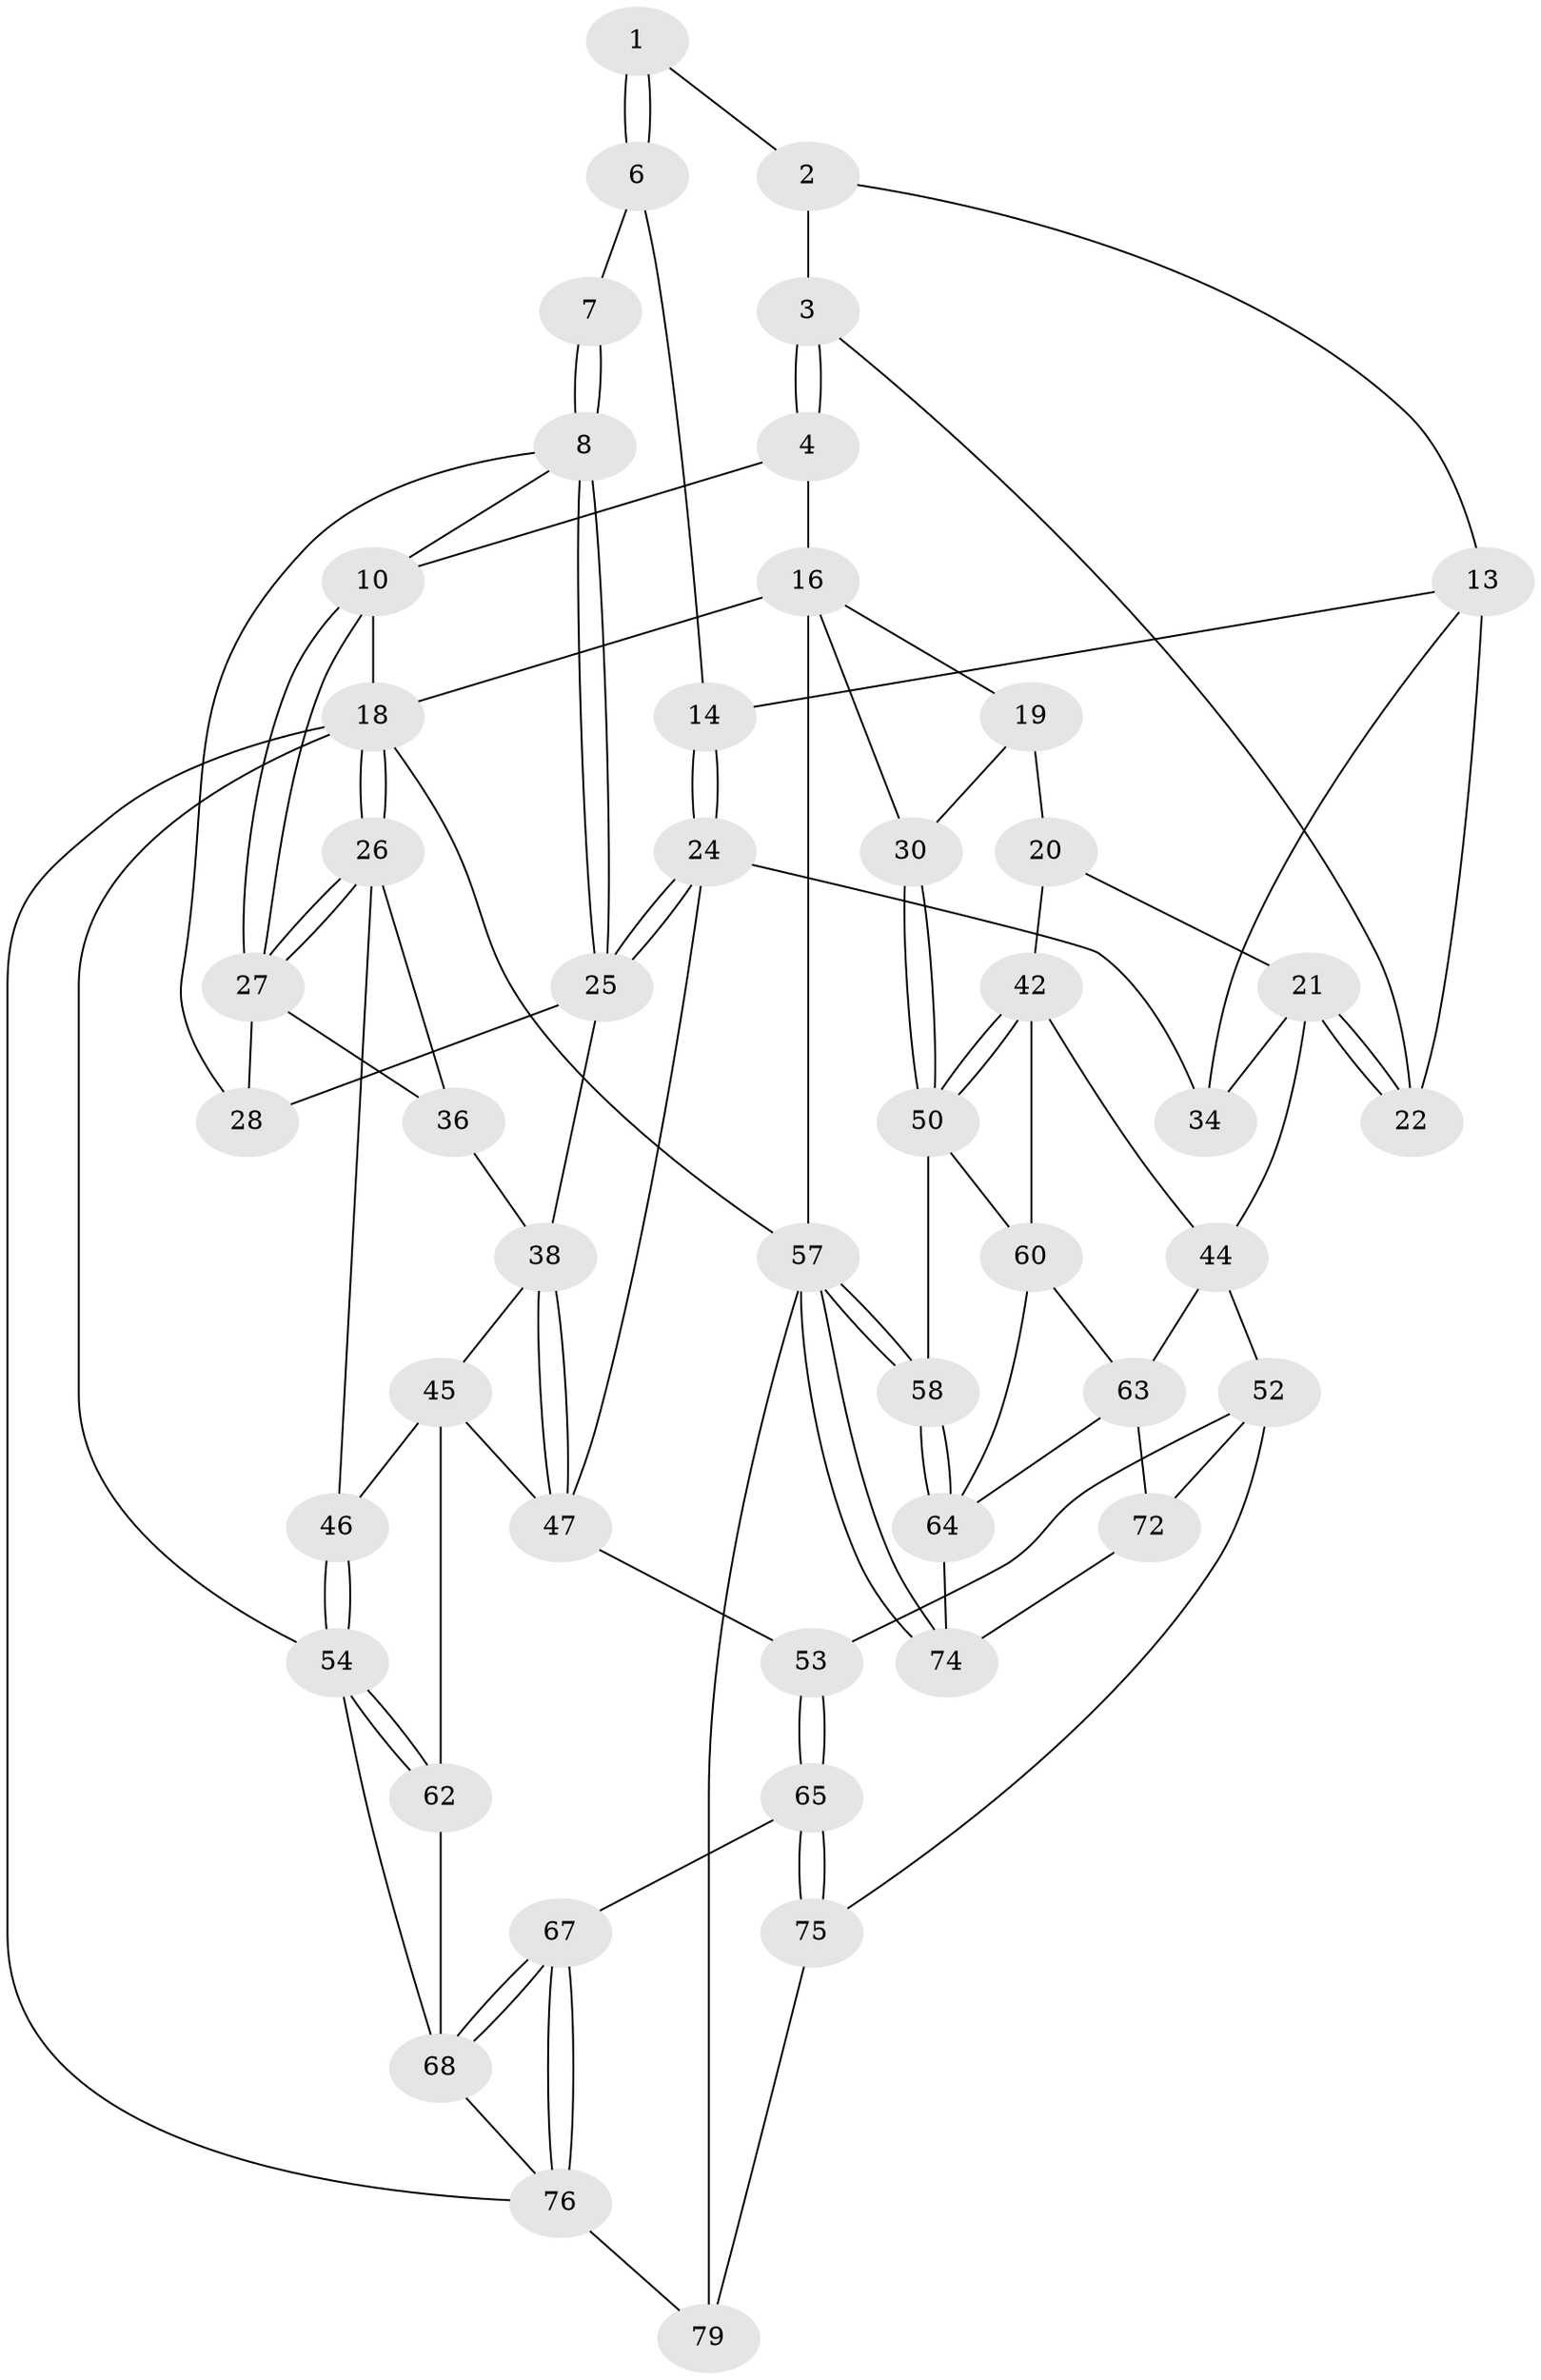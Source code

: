 // original degree distribution, {3: 0.024691358024691357, 4: 0.2345679012345679, 5: 0.5432098765432098, 6: 0.19753086419753085}
// Generated by graph-tools (version 1.1) at 2025/42/03/06/25 10:42:30]
// undirected, 48 vertices, 107 edges
graph export_dot {
graph [start="1"]
  node [color=gray90,style=filled];
  1 [pos="+0.37826427469888546+0"];
  2 [pos="+0.44968237077526724+0",super="+12"];
  3 [pos="+0.6089634248673175+0.06684510359903066",super="+23"];
  4 [pos="+0.7372794225790166+0",super="+5"];
  6 [pos="+0.39352481429759417+0",super="+15"];
  7 [pos="+0.3320583978101475+0.07628193048871702"];
  8 [pos="+0.2624390931941661+0.10227529199984943",super="+9"];
  10 [pos="+0.1861190404871334+0",super="+11"];
  13 [pos="+0.5187142516130926+0.12475944491228372",super="+33"];
  14 [pos="+0.4401787551212831+0.14765317397067546"];
  16 [pos="+0.8714982312596218+0",super="+17"];
  18 [pos="+0+0",super="+56"];
  19 [pos="+0.7889584140097969+0.1065493815932867",super="+31"];
  20 [pos="+0.7043583154019485+0.21571749597369042",super="+41"];
  21 [pos="+0.7016432215137853+0.21495735140358932",super="+40"];
  22 [pos="+0.684294822708527+0.20491202168719774"];
  24 [pos="+0.34315601599727535+0.2486229563721704",super="+35"];
  25 [pos="+0.32248382639579826+0.24034192144381683",super="+32"];
  26 [pos="+0+0.14407949133231762",super="+37"];
  27 [pos="+0.06796321109588215+0.08575024856800077",super="+29"];
  28 [pos="+0.14339840152554184+0.18336116303124758"];
  30 [pos="+1+0.2672896105539487"];
  34 [pos="+0.4733577973920797+0.3717975095506033"];
  36 [pos="+0.08222644778457963+0.2128918847226948"];
  38 [pos="+0.18837189329838988+0.30838118543298476",super="+39"];
  42 [pos="+0.7715186550944922+0.4594811895040608",super="+43"];
  44 [pos="+0.6443206639199707+0.5036274351982607",super="+51"];
  45 [pos="+0.11525842025888766+0.3256873045332986",super="+48"];
  46 [pos="+0+0.38188515941806656"];
  47 [pos="+0.21768410871277233+0.5987944177259745",super="+49"];
  50 [pos="+1+0.3779475583069563",super="+59"];
  52 [pos="+0.48441922670408477+0.6979212712990973",super="+73"];
  53 [pos="+0.410267662467927+0.7190308079043579"];
  54 [pos="+0+0.6240337442382998",super="+55"];
  57 [pos="+1+0.8539984701399889",super="+78"];
  58 [pos="+1+0.7962282627160815"];
  60 [pos="+0.8807405226535021+0.6860788929026144",super="+61"];
  62 [pos="+0.11418035449998641+0.6160445449245268"];
  63 [pos="+0.7994429551388713+0.7680859320431933",super="+70"];
  64 [pos="+1+0.7525086096554668",super="+69"];
  65 [pos="+0.4046727003941528+0.7789681188545688",super="+66"];
  67 [pos="+0.27016317068665424+0.9790920171148886"];
  68 [pos="+0.14862970416897262+0.7894565487473694",super="+71"];
  72 [pos="+0.7807864673885078+0.8239633359086544"];
  74 [pos="+0.9929602328626985+0.8789705435424754",super="+77"];
  75 [pos="+0.601549204607578+0.9735499328737166",super="+80"];
  76 [pos="+0.2628865903835159+0.9984739492225849",super="+81"];
  79 [pos="+0.5939828443013125+1"];
  1 -- 2;
  1 -- 6;
  1 -- 6;
  2 -- 3 [weight=2];
  2 -- 13;
  3 -- 4;
  3 -- 4;
  3 -- 22;
  4 -- 16;
  4 -- 10;
  6 -- 7 [weight=2];
  6 -- 14;
  7 -- 8;
  7 -- 8;
  8 -- 25;
  8 -- 25;
  8 -- 10;
  8 -- 28;
  10 -- 27;
  10 -- 27;
  10 -- 18;
  13 -- 14;
  13 -- 34;
  13 -- 22;
  14 -- 24;
  14 -- 24;
  16 -- 19;
  16 -- 57;
  16 -- 18;
  16 -- 30;
  18 -- 26;
  18 -- 26;
  18 -- 76;
  18 -- 57;
  18 -- 54;
  19 -- 20 [weight=2];
  19 -- 30;
  20 -- 21;
  20 -- 42;
  21 -- 22;
  21 -- 22;
  21 -- 34;
  21 -- 44;
  24 -- 25;
  24 -- 25;
  24 -- 34;
  24 -- 47;
  25 -- 28;
  25 -- 38;
  26 -- 27;
  26 -- 27;
  26 -- 36;
  26 -- 46;
  27 -- 28;
  27 -- 36;
  30 -- 50;
  30 -- 50;
  36 -- 38;
  38 -- 47;
  38 -- 47;
  38 -- 45;
  42 -- 50;
  42 -- 50;
  42 -- 44;
  42 -- 60;
  44 -- 52;
  44 -- 63;
  45 -- 46;
  45 -- 62;
  45 -- 47;
  46 -- 54;
  46 -- 54;
  47 -- 53;
  50 -- 58;
  50 -- 60;
  52 -- 53;
  52 -- 72;
  52 -- 75;
  53 -- 65;
  53 -- 65;
  54 -- 62;
  54 -- 62;
  54 -- 68;
  57 -- 58;
  57 -- 58;
  57 -- 74 [weight=2];
  57 -- 74;
  57 -- 79;
  58 -- 64;
  58 -- 64;
  60 -- 64;
  60 -- 63;
  62 -- 68;
  63 -- 64;
  63 -- 72;
  64 -- 74;
  65 -- 75 [weight=2];
  65 -- 75;
  65 -- 67;
  67 -- 68;
  67 -- 68;
  67 -- 76;
  67 -- 76;
  68 -- 76;
  72 -- 74;
  75 -- 79;
  76 -- 79;
}
